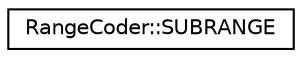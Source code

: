 digraph "Graphical Class Hierarchy"
{
 // LATEX_PDF_SIZE
  edge [fontname="Helvetica",fontsize="10",labelfontname="Helvetica",labelfontsize="10"];
  node [fontname="Helvetica",fontsize="10",shape=record];
  rankdir="LR";
  Node0 [label="RangeCoder::SUBRANGE",height=0.2,width=0.4,color="black", fillcolor="white", style="filled",URL="$structRangeCoder_1_1SUBRANGE.html",tooltip=" "];
}
